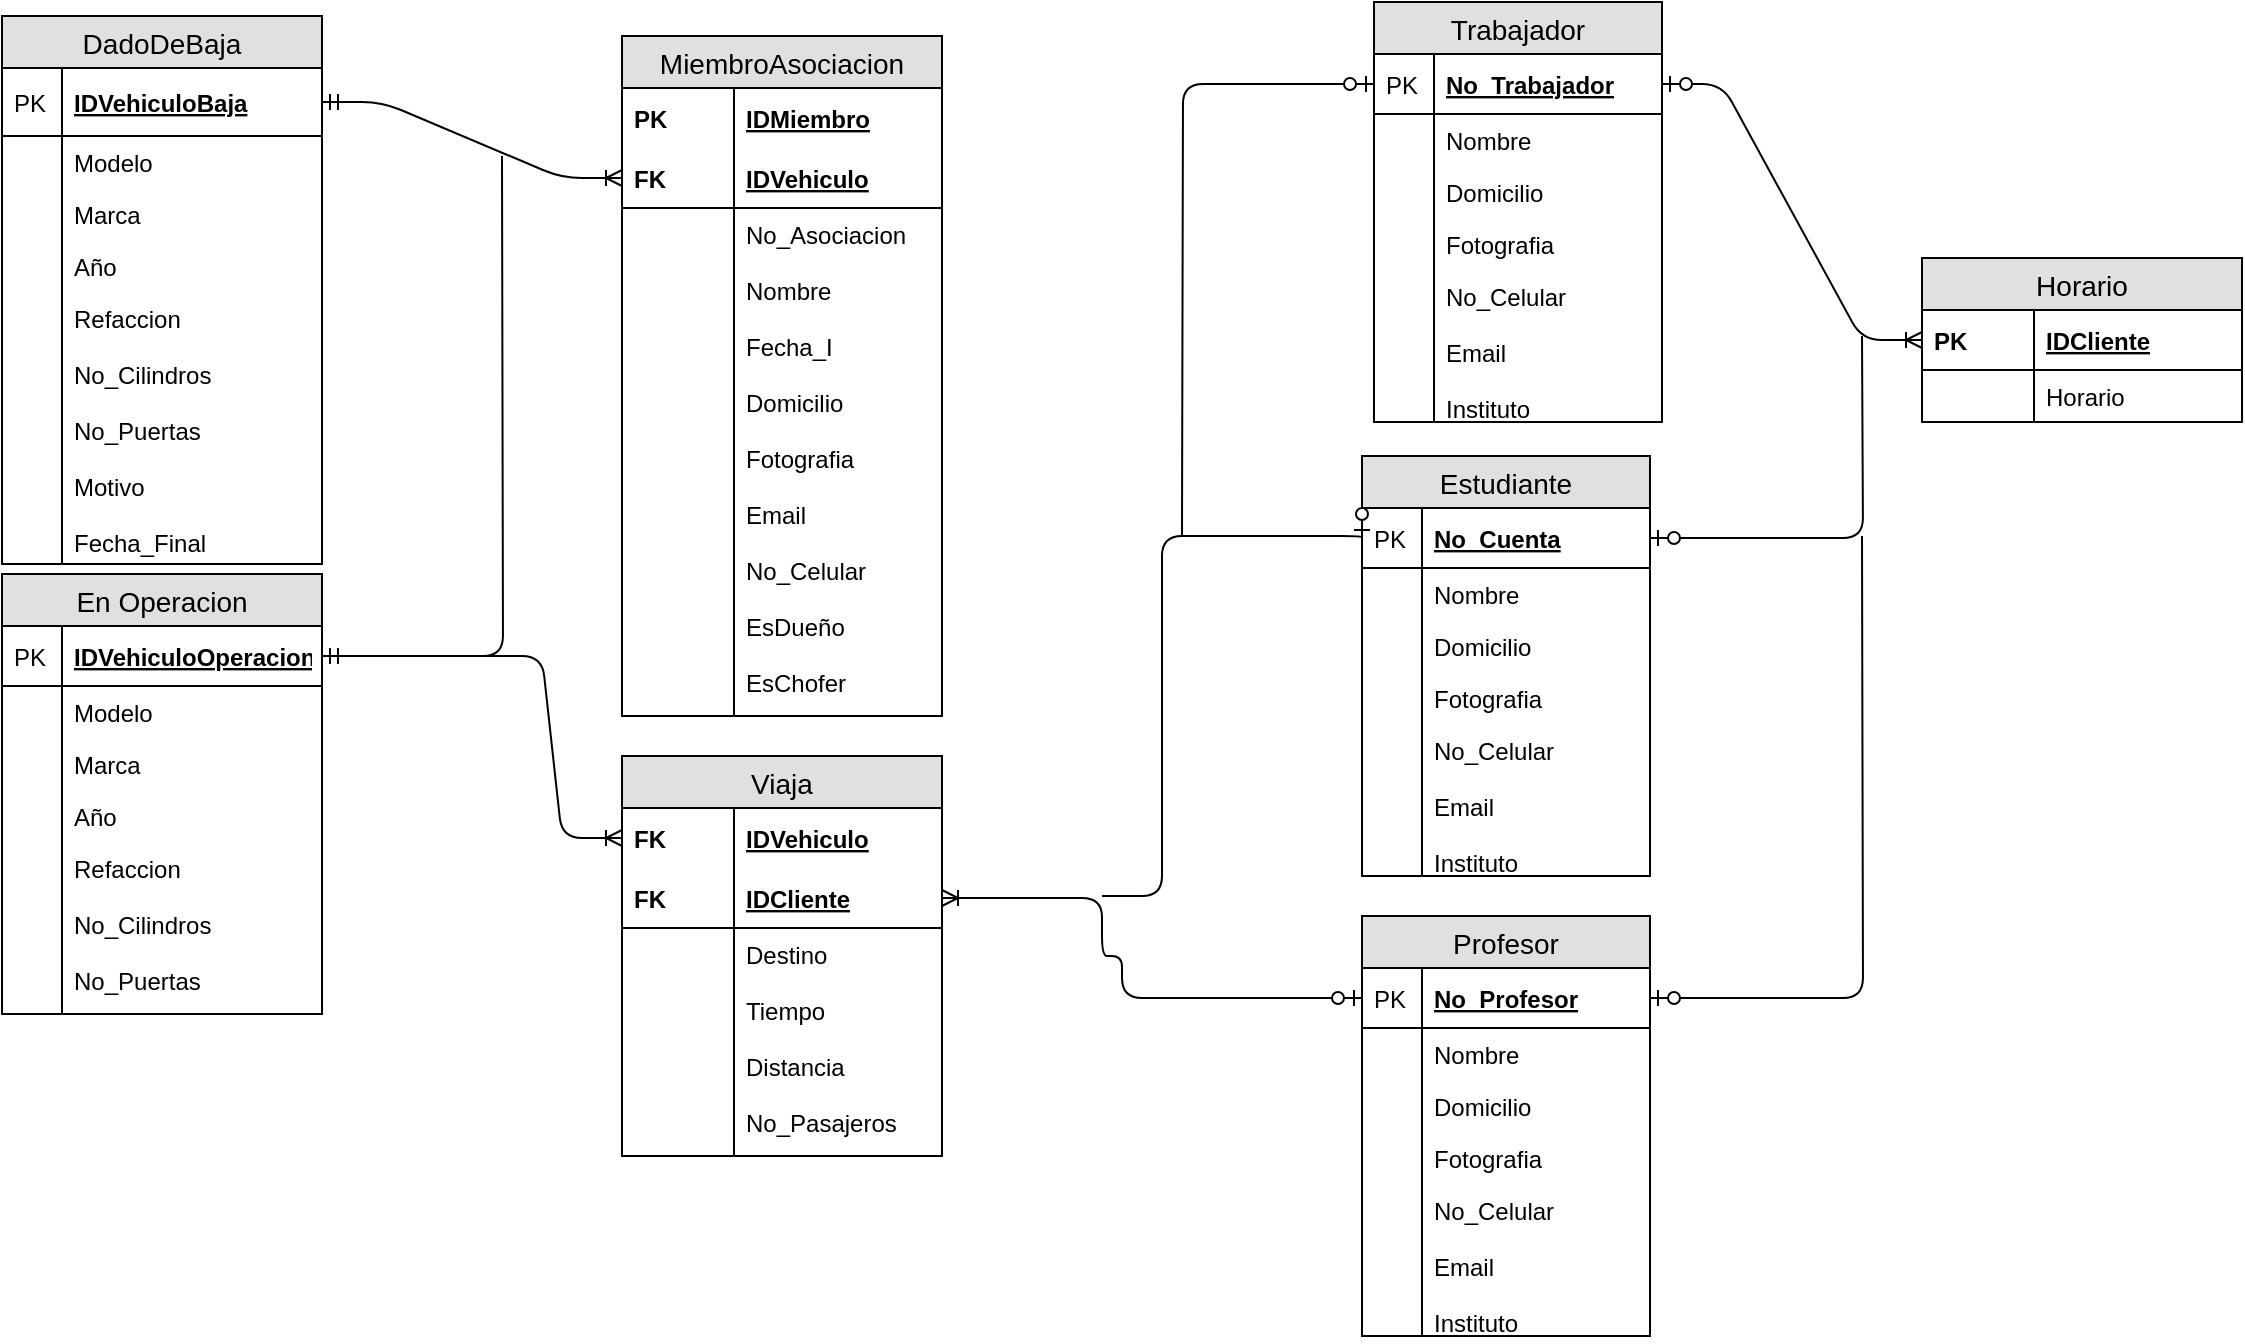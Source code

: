 <mxfile version="12.9.14" type="google" pages="2"><diagram id="01yqkPEHMHTbkYZz1Xol" name="Page-1"><mxGraphModel dx="1240" dy="107" grid="1" gridSize="10" guides="1" tooltips="1" connect="1" arrows="1" fold="1" page="1" pageScale="1" pageWidth="413" pageHeight="291" math="0" shadow="0"><root><mxCell id="0"/><mxCell id="1" parent="0"/><mxCell id="D4X62I0WUaYiRm7aG3vU-15" value="" style="edgeStyle=entityRelationEdgeStyle;fontSize=12;html=1;endArrow=ERoneToMany;startArrow=ERmandOne;exitX=1;exitY=0.5;exitDx=0;exitDy=0;entryX=0;entryY=0.5;entryDx=0;entryDy=0;" parent="1" source="T4nlBQDL6GrF7aYxQrPB-55" target="T4nlBQDL6GrF7aYxQrPB-79" edge="1"><mxGeometry width="100" height="100" relative="1" as="geometry"><mxPoint x="390" y="720" as="sourcePoint"/><mxPoint x="410" y="840" as="targetPoint"/></mxGeometry></mxCell><mxCell id="D4X62I0WUaYiRm7aG3vU-8" value="Horario" style="swimlane;fontStyle=0;childLayout=stackLayout;horizontal=1;startSize=26;horizontalStack=0;resizeParent=1;resizeParentMax=0;resizeLast=0;collapsible=1;marginBottom=0;align=center;fontSize=14;gradientColor=none;swimlaneFillColor=none;fillColor=#E0E0E0;" parent="1" vertex="1"><mxGeometry x="1030" y="751" width="160" height="82" as="geometry"/></mxCell><mxCell id="D4X62I0WUaYiRm7aG3vU-11" value="IDCliente" style="shape=partialRectangle;top=0;left=0;right=0;bottom=1;align=left;verticalAlign=middle;fillColor=none;spacingLeft=60;spacingRight=4;overflow=hidden;rotatable=0;points=[[0,0.5],[1,0.5]];portConstraint=eastwest;dropTarget=0;fontStyle=5;fontSize=12;" parent="D4X62I0WUaYiRm7aG3vU-8" vertex="1"><mxGeometry y="26" width="160" height="30" as="geometry"/></mxCell><mxCell id="D4X62I0WUaYiRm7aG3vU-12" value="PK" style="shape=partialRectangle;fontStyle=1;top=0;left=0;bottom=0;fillColor=none;align=left;verticalAlign=middle;spacingLeft=4;spacingRight=4;overflow=hidden;rotatable=0;points=[];portConstraint=eastwest;part=1;fontSize=12;" parent="D4X62I0WUaYiRm7aG3vU-11" vertex="1" connectable="0"><mxGeometry width="56" height="30" as="geometry"/></mxCell><mxCell id="D4X62I0WUaYiRm7aG3vU-13" value="Horario" style="shape=partialRectangle;top=0;left=0;right=0;bottom=0;align=left;verticalAlign=top;fillColor=none;spacingLeft=60;spacingRight=4;overflow=hidden;rotatable=0;points=[[0,0.5],[1,0.5]];portConstraint=eastwest;dropTarget=0;fontSize=12;" parent="D4X62I0WUaYiRm7aG3vU-8" vertex="1"><mxGeometry y="56" width="160" height="26" as="geometry"/></mxCell><mxCell id="D4X62I0WUaYiRm7aG3vU-14" value="" style="shape=partialRectangle;top=0;left=0;bottom=0;fillColor=none;align=left;verticalAlign=top;spacingLeft=4;spacingRight=4;overflow=hidden;rotatable=0;points=[];portConstraint=eastwest;part=1;fontSize=12;" parent="D4X62I0WUaYiRm7aG3vU-13" vertex="1" connectable="0"><mxGeometry width="56" height="26" as="geometry"/></mxCell><mxCell id="T4nlBQDL6GrF7aYxQrPB-54" value="DadoDeBaja" style="swimlane;fontStyle=0;childLayout=stackLayout;horizontal=1;startSize=26;fillColor=#e0e0e0;horizontalStack=0;resizeParent=1;resizeParentMax=0;resizeLast=0;collapsible=1;marginBottom=0;swimlaneFillColor=#ffffff;align=center;fontSize=14;" parent="1" vertex="1"><mxGeometry x="70" y="630" width="160" height="274" as="geometry"/></mxCell><mxCell id="T4nlBQDL6GrF7aYxQrPB-55" value="IDVehiculoBaja" style="shape=partialRectangle;top=0;left=0;right=0;bottom=1;align=left;verticalAlign=middle;fillColor=none;spacingLeft=34;spacingRight=4;overflow=hidden;rotatable=0;points=[[0,0.5],[1,0.5]];portConstraint=eastwest;dropTarget=0;fontStyle=5;fontSize=12;" parent="T4nlBQDL6GrF7aYxQrPB-54" vertex="1"><mxGeometry y="26" width="160" height="34" as="geometry"/></mxCell><mxCell id="T4nlBQDL6GrF7aYxQrPB-56" value="PK" style="shape=partialRectangle;top=0;left=0;bottom=0;fillColor=none;align=left;verticalAlign=middle;spacingLeft=4;spacingRight=4;overflow=hidden;rotatable=0;points=[];portConstraint=eastwest;part=1;fontSize=12;" parent="T4nlBQDL6GrF7aYxQrPB-55" vertex="1" connectable="0"><mxGeometry width="30" height="34" as="geometry"/></mxCell><mxCell id="T4nlBQDL6GrF7aYxQrPB-57" value="Modelo" style="shape=partialRectangle;top=0;left=0;right=0;bottom=0;align=left;verticalAlign=top;fillColor=none;spacingLeft=34;spacingRight=4;overflow=hidden;rotatable=0;points=[[0,0.5],[1,0.5]];portConstraint=eastwest;dropTarget=0;fontSize=12;" parent="T4nlBQDL6GrF7aYxQrPB-54" vertex="1"><mxGeometry y="60" width="160" height="26" as="geometry"/></mxCell><mxCell id="T4nlBQDL6GrF7aYxQrPB-58" value="" style="shape=partialRectangle;top=0;left=0;bottom=0;fillColor=none;align=left;verticalAlign=top;spacingLeft=4;spacingRight=4;overflow=hidden;rotatable=0;points=[];portConstraint=eastwest;part=1;fontSize=12;" parent="T4nlBQDL6GrF7aYxQrPB-57" vertex="1" connectable="0"><mxGeometry width="30" height="26" as="geometry"/></mxCell><mxCell id="T4nlBQDL6GrF7aYxQrPB-59" value="Marca" style="shape=partialRectangle;top=0;left=0;right=0;bottom=0;align=left;verticalAlign=top;fillColor=none;spacingLeft=34;spacingRight=4;overflow=hidden;rotatable=0;points=[[0,0.5],[1,0.5]];portConstraint=eastwest;dropTarget=0;fontSize=12;" parent="T4nlBQDL6GrF7aYxQrPB-54" vertex="1"><mxGeometry y="86" width="160" height="26" as="geometry"/></mxCell><mxCell id="T4nlBQDL6GrF7aYxQrPB-60" value="" style="shape=partialRectangle;top=0;left=0;bottom=0;fillColor=none;align=left;verticalAlign=top;spacingLeft=4;spacingRight=4;overflow=hidden;rotatable=0;points=[];portConstraint=eastwest;part=1;fontSize=12;" parent="T4nlBQDL6GrF7aYxQrPB-59" vertex="1" connectable="0"><mxGeometry width="30" height="26" as="geometry"/></mxCell><mxCell id="T4nlBQDL6GrF7aYxQrPB-61" value="Año" style="shape=partialRectangle;top=0;left=0;right=0;bottom=0;align=left;verticalAlign=top;fillColor=none;spacingLeft=34;spacingRight=4;overflow=hidden;rotatable=0;points=[[0,0.5],[1,0.5]];portConstraint=eastwest;dropTarget=0;fontSize=12;" parent="T4nlBQDL6GrF7aYxQrPB-54" vertex="1"><mxGeometry y="112" width="160" height="26" as="geometry"/></mxCell><mxCell id="T4nlBQDL6GrF7aYxQrPB-62" value="" style="shape=partialRectangle;top=0;left=0;bottom=0;fillColor=none;align=left;verticalAlign=top;spacingLeft=4;spacingRight=4;overflow=hidden;rotatable=0;points=[];portConstraint=eastwest;part=1;fontSize=12;" parent="T4nlBQDL6GrF7aYxQrPB-61" vertex="1" connectable="0"><mxGeometry width="30" height="26" as="geometry"/></mxCell><mxCell id="T4nlBQDL6GrF7aYxQrPB-63" value="Refaccion&#10;&#10;No_Cilindros&#10;&#10;No_Puertas&#10;&#10;Motivo&#10;&#10;Fecha_Final" style="shape=partialRectangle;top=0;left=0;right=0;bottom=0;align=left;verticalAlign=top;fillColor=none;spacingLeft=34;spacingRight=4;overflow=hidden;rotatable=0;points=[[0,0.5],[1,0.5]];portConstraint=eastwest;dropTarget=0;fontSize=12;" parent="T4nlBQDL6GrF7aYxQrPB-54" vertex="1"><mxGeometry y="138" width="160" height="136" as="geometry"/></mxCell><mxCell id="T4nlBQDL6GrF7aYxQrPB-64" value="" style="shape=partialRectangle;top=0;left=0;bottom=0;fillColor=none;align=left;verticalAlign=top;spacingLeft=4;spacingRight=4;overflow=hidden;rotatable=0;points=[];portConstraint=eastwest;part=1;fontSize=12;" parent="T4nlBQDL6GrF7aYxQrPB-63" vertex="1" connectable="0"><mxGeometry width="30" height="136" as="geometry"/></mxCell><mxCell id="T4nlBQDL6GrF7aYxQrPB-43" value="En Operacion" style="swimlane;fontStyle=0;childLayout=stackLayout;horizontal=1;startSize=26;fillColor=#e0e0e0;horizontalStack=0;resizeParent=1;resizeParentMax=0;resizeLast=0;collapsible=1;marginBottom=0;swimlaneFillColor=#ffffff;align=center;fontSize=14;" parent="1" vertex="1"><mxGeometry x="70" y="909" width="160" height="220" as="geometry"/></mxCell><mxCell id="T4nlBQDL6GrF7aYxQrPB-44" value="IDVehiculoOperacion" style="shape=partialRectangle;top=0;left=0;right=0;bottom=1;align=left;verticalAlign=middle;fillColor=none;spacingLeft=34;spacingRight=4;overflow=hidden;rotatable=0;points=[[0,0.5],[1,0.5]];portConstraint=eastwest;dropTarget=0;fontStyle=5;fontSize=12;" parent="T4nlBQDL6GrF7aYxQrPB-43" vertex="1"><mxGeometry y="26" width="160" height="30" as="geometry"/></mxCell><mxCell id="T4nlBQDL6GrF7aYxQrPB-45" value="PK" style="shape=partialRectangle;top=0;left=0;bottom=0;fillColor=none;align=left;verticalAlign=middle;spacingLeft=4;spacingRight=4;overflow=hidden;rotatable=0;points=[];portConstraint=eastwest;part=1;fontSize=12;" parent="T4nlBQDL6GrF7aYxQrPB-44" vertex="1" connectable="0"><mxGeometry width="30" height="30" as="geometry"/></mxCell><mxCell id="T4nlBQDL6GrF7aYxQrPB-46" value="Modelo" style="shape=partialRectangle;top=0;left=0;right=0;bottom=0;align=left;verticalAlign=top;fillColor=none;spacingLeft=34;spacingRight=4;overflow=hidden;rotatable=0;points=[[0,0.5],[1,0.5]];portConstraint=eastwest;dropTarget=0;fontSize=12;" parent="T4nlBQDL6GrF7aYxQrPB-43" vertex="1"><mxGeometry y="56" width="160" height="26" as="geometry"/></mxCell><mxCell id="T4nlBQDL6GrF7aYxQrPB-47" value="" style="shape=partialRectangle;top=0;left=0;bottom=0;fillColor=none;align=left;verticalAlign=top;spacingLeft=4;spacingRight=4;overflow=hidden;rotatable=0;points=[];portConstraint=eastwest;part=1;fontSize=12;" parent="T4nlBQDL6GrF7aYxQrPB-46" vertex="1" connectable="0"><mxGeometry width="30" height="26" as="geometry"/></mxCell><mxCell id="T4nlBQDL6GrF7aYxQrPB-48" value="Marca" style="shape=partialRectangle;top=0;left=0;right=0;bottom=0;align=left;verticalAlign=top;fillColor=none;spacingLeft=34;spacingRight=4;overflow=hidden;rotatable=0;points=[[0,0.5],[1,0.5]];portConstraint=eastwest;dropTarget=0;fontSize=12;" parent="T4nlBQDL6GrF7aYxQrPB-43" vertex="1"><mxGeometry y="82" width="160" height="26" as="geometry"/></mxCell><mxCell id="T4nlBQDL6GrF7aYxQrPB-49" value="" style="shape=partialRectangle;top=0;left=0;bottom=0;fillColor=none;align=left;verticalAlign=top;spacingLeft=4;spacingRight=4;overflow=hidden;rotatable=0;points=[];portConstraint=eastwest;part=1;fontSize=12;" parent="T4nlBQDL6GrF7aYxQrPB-48" vertex="1" connectable="0"><mxGeometry width="30" height="26" as="geometry"/></mxCell><mxCell id="T4nlBQDL6GrF7aYxQrPB-50" value="Año" style="shape=partialRectangle;top=0;left=0;right=0;bottom=0;align=left;verticalAlign=top;fillColor=none;spacingLeft=34;spacingRight=4;overflow=hidden;rotatable=0;points=[[0,0.5],[1,0.5]];portConstraint=eastwest;dropTarget=0;fontSize=12;" parent="T4nlBQDL6GrF7aYxQrPB-43" vertex="1"><mxGeometry y="108" width="160" height="26" as="geometry"/></mxCell><mxCell id="T4nlBQDL6GrF7aYxQrPB-51" value="" style="shape=partialRectangle;top=0;left=0;bottom=0;fillColor=none;align=left;verticalAlign=top;spacingLeft=4;spacingRight=4;overflow=hidden;rotatable=0;points=[];portConstraint=eastwest;part=1;fontSize=12;" parent="T4nlBQDL6GrF7aYxQrPB-50" vertex="1" connectable="0"><mxGeometry width="30" height="26" as="geometry"/></mxCell><mxCell id="T4nlBQDL6GrF7aYxQrPB-52" value="Refaccion&#10;&#10;No_Cilindros&#10;&#10;No_Puertas" style="shape=partialRectangle;top=0;left=0;right=0;bottom=0;align=left;verticalAlign=top;fillColor=none;spacingLeft=34;spacingRight=4;overflow=hidden;rotatable=0;points=[[0,0.5],[1,0.5]];portConstraint=eastwest;dropTarget=0;fontSize=12;" parent="T4nlBQDL6GrF7aYxQrPB-43" vertex="1"><mxGeometry y="134" width="160" height="86" as="geometry"/></mxCell><mxCell id="T4nlBQDL6GrF7aYxQrPB-53" value="" style="shape=partialRectangle;top=0;left=0;bottom=0;fillColor=none;align=left;verticalAlign=top;spacingLeft=4;spacingRight=4;overflow=hidden;rotatable=0;points=[];portConstraint=eastwest;part=1;fontSize=12;" parent="T4nlBQDL6GrF7aYxQrPB-52" vertex="1" connectable="0"><mxGeometry width="30" height="86" as="geometry"/></mxCell><mxCell id="D4X62I0WUaYiRm7aG3vU-18" value="" style="fontSize=12;html=1;endArrow=ERmandOne;entryX=1;entryY=0.5;entryDx=0;entryDy=0;edgeStyle=orthogonalEdgeStyle;" parent="1" target="T4nlBQDL6GrF7aYxQrPB-44" edge="1"><mxGeometry width="100" height="100" relative="1" as="geometry"><mxPoint x="320" y="700" as="sourcePoint"/><mxPoint x="350" y="1000" as="targetPoint"/></mxGeometry></mxCell><mxCell id="T4nlBQDL6GrF7aYxQrPB-76" value="MiembroAsociacion" style="swimlane;fontStyle=0;childLayout=stackLayout;horizontal=1;startSize=26;fillColor=#e0e0e0;horizontalStack=0;resizeParent=1;resizeParentMax=0;resizeLast=0;collapsible=1;marginBottom=0;swimlaneFillColor=#ffffff;align=center;fontSize=14;" parent="1" vertex="1"><mxGeometry x="380" y="640" width="160" height="340" as="geometry"/></mxCell><mxCell id="T4nlBQDL6GrF7aYxQrPB-77" value="IDMiembro" style="shape=partialRectangle;top=0;left=0;right=0;bottom=0;align=left;verticalAlign=middle;fillColor=none;spacingLeft=60;spacingRight=4;overflow=hidden;rotatable=0;points=[[0,0.5],[1,0.5]];portConstraint=eastwest;dropTarget=0;fontStyle=5;fontSize=12;" parent="T4nlBQDL6GrF7aYxQrPB-76" vertex="1"><mxGeometry y="26" width="160" height="30" as="geometry"/></mxCell><mxCell id="T4nlBQDL6GrF7aYxQrPB-78" value="PK" style="shape=partialRectangle;fontStyle=1;top=0;left=0;bottom=0;fillColor=none;align=left;verticalAlign=middle;spacingLeft=4;spacingRight=4;overflow=hidden;rotatable=0;points=[];portConstraint=eastwest;part=1;fontSize=12;" parent="T4nlBQDL6GrF7aYxQrPB-77" vertex="1" connectable="0"><mxGeometry width="56" height="30" as="geometry"/></mxCell><mxCell id="T4nlBQDL6GrF7aYxQrPB-79" value="IDVehiculo" style="shape=partialRectangle;top=0;left=0;right=0;bottom=1;align=left;verticalAlign=middle;fillColor=none;spacingLeft=60;spacingRight=4;overflow=hidden;rotatable=0;points=[[0,0.5],[1,0.5]];portConstraint=eastwest;dropTarget=0;fontStyle=5;fontSize=12;" parent="T4nlBQDL6GrF7aYxQrPB-76" vertex="1"><mxGeometry y="56" width="160" height="30" as="geometry"/></mxCell><mxCell id="T4nlBQDL6GrF7aYxQrPB-80" value="FK" style="shape=partialRectangle;fontStyle=1;top=0;left=0;bottom=0;fillColor=none;align=left;verticalAlign=middle;spacingLeft=4;spacingRight=4;overflow=hidden;rotatable=0;points=[];portConstraint=eastwest;part=1;fontSize=12;" parent="T4nlBQDL6GrF7aYxQrPB-79" vertex="1" connectable="0"><mxGeometry width="56" height="30" as="geometry"/></mxCell><mxCell id="T4nlBQDL6GrF7aYxQrPB-81" value="No_Asociacion&#10;&#10;Nombre&#10;&#10;Fecha_I&#10;&#10;Domicilio&#10;&#10;Fotografia&#10;&#10;Email&#10;&#10;No_Celular&#10;&#10;EsDueño&#10;&#10;EsChofer" style="shape=partialRectangle;top=0;left=0;right=0;bottom=0;align=left;verticalAlign=top;fillColor=none;spacingLeft=60;spacingRight=4;overflow=hidden;rotatable=0;points=[[0,0.5],[1,0.5]];portConstraint=eastwest;dropTarget=0;fontSize=12;" parent="T4nlBQDL6GrF7aYxQrPB-76" vertex="1"><mxGeometry y="86" width="160" height="254" as="geometry"/></mxCell><mxCell id="T4nlBQDL6GrF7aYxQrPB-82" value="" style="shape=partialRectangle;top=0;left=0;bottom=0;fillColor=none;align=left;verticalAlign=top;spacingLeft=4;spacingRight=4;overflow=hidden;rotatable=0;points=[];portConstraint=eastwest;part=1;fontSize=12;" parent="T4nlBQDL6GrF7aYxQrPB-81" vertex="1" connectable="0"><mxGeometry width="56" height="254.0" as="geometry"/></mxCell><mxCell id="T4nlBQDL6GrF7aYxQrPB-15" value="Trabajador" style="swimlane;fontStyle=0;childLayout=stackLayout;horizontal=1;startSize=26;fillColor=#e0e0e0;horizontalStack=0;resizeParent=1;resizeParentMax=0;resizeLast=0;collapsible=1;marginBottom=0;swimlaneFillColor=#ffffff;align=center;fontSize=14;direction=east;" parent="1" vertex="1"><mxGeometry x="756" y="623" width="144" height="210" as="geometry"/></mxCell><mxCell id="T4nlBQDL6GrF7aYxQrPB-16" value="No_Trabajador" style="shape=partialRectangle;top=0;left=0;right=0;bottom=1;align=left;verticalAlign=middle;fillColor=none;spacingLeft=34;spacingRight=4;overflow=hidden;rotatable=0;points=[[0,0.5],[1,0.5]];portConstraint=eastwest;dropTarget=0;fontStyle=5;fontSize=12;" parent="T4nlBQDL6GrF7aYxQrPB-15" vertex="1"><mxGeometry y="26" width="144" height="30" as="geometry"/></mxCell><mxCell id="T4nlBQDL6GrF7aYxQrPB-17" value="PK" style="shape=partialRectangle;top=0;left=0;bottom=0;fillColor=none;align=left;verticalAlign=middle;spacingLeft=4;spacingRight=4;overflow=hidden;rotatable=0;points=[];portConstraint=eastwest;part=1;fontSize=12;" parent="T4nlBQDL6GrF7aYxQrPB-16" vertex="1" connectable="0"><mxGeometry width="30" height="30" as="geometry"/></mxCell><mxCell id="T4nlBQDL6GrF7aYxQrPB-18" value="Nombre" style="shape=partialRectangle;top=0;left=0;right=0;bottom=0;align=left;verticalAlign=top;fillColor=none;spacingLeft=34;spacingRight=4;overflow=hidden;rotatable=0;points=[[0,0.5],[1,0.5]];portConstraint=eastwest;dropTarget=0;fontSize=12;" parent="T4nlBQDL6GrF7aYxQrPB-15" vertex="1"><mxGeometry y="56" width="144" height="26" as="geometry"/></mxCell><mxCell id="T4nlBQDL6GrF7aYxQrPB-19" value="" style="shape=partialRectangle;top=0;left=0;bottom=0;fillColor=none;align=left;verticalAlign=top;spacingLeft=4;spacingRight=4;overflow=hidden;rotatable=0;points=[];portConstraint=eastwest;part=1;fontSize=12;" parent="T4nlBQDL6GrF7aYxQrPB-18" vertex="1" connectable="0"><mxGeometry width="30" height="26" as="geometry"/></mxCell><mxCell id="T4nlBQDL6GrF7aYxQrPB-20" value="Domicilio" style="shape=partialRectangle;top=0;left=0;right=0;bottom=0;align=left;verticalAlign=top;fillColor=none;spacingLeft=34;spacingRight=4;overflow=hidden;rotatable=0;points=[[0,0.5],[1,0.5]];portConstraint=eastwest;dropTarget=0;fontSize=12;" parent="T4nlBQDL6GrF7aYxQrPB-15" vertex="1"><mxGeometry y="82" width="144" height="26" as="geometry"/></mxCell><mxCell id="T4nlBQDL6GrF7aYxQrPB-21" value="" style="shape=partialRectangle;top=0;left=0;bottom=0;fillColor=none;align=left;verticalAlign=top;spacingLeft=4;spacingRight=4;overflow=hidden;rotatable=0;points=[];portConstraint=eastwest;part=1;fontSize=12;" parent="T4nlBQDL6GrF7aYxQrPB-20" vertex="1" connectable="0"><mxGeometry width="30" height="26" as="geometry"/></mxCell><mxCell id="T4nlBQDL6GrF7aYxQrPB-22" value="Fotografia" style="shape=partialRectangle;top=0;left=0;right=0;bottom=0;align=left;verticalAlign=top;fillColor=none;spacingLeft=34;spacingRight=4;overflow=hidden;rotatable=0;points=[[0,0.5],[1,0.5]];portConstraint=eastwest;dropTarget=0;fontSize=12;" parent="T4nlBQDL6GrF7aYxQrPB-15" vertex="1"><mxGeometry y="108" width="144" height="26" as="geometry"/></mxCell><mxCell id="T4nlBQDL6GrF7aYxQrPB-23" value="" style="shape=partialRectangle;top=0;left=0;bottom=0;fillColor=none;align=left;verticalAlign=top;spacingLeft=4;spacingRight=4;overflow=hidden;rotatable=0;points=[];portConstraint=eastwest;part=1;fontSize=12;" parent="T4nlBQDL6GrF7aYxQrPB-22" vertex="1" connectable="0"><mxGeometry width="30" height="26" as="geometry"/></mxCell><mxCell id="T4nlBQDL6GrF7aYxQrPB-24" value="No_Celular&#10;&#10;Email&#10;&#10;Instituto" style="shape=partialRectangle;top=0;left=0;right=0;bottom=0;align=left;verticalAlign=top;fillColor=none;spacingLeft=34;spacingRight=4;overflow=hidden;rotatable=0;points=[[0,0.5],[1,0.5]];portConstraint=eastwest;dropTarget=0;fontSize=12;" parent="T4nlBQDL6GrF7aYxQrPB-15" vertex="1"><mxGeometry y="134" width="144" height="76" as="geometry"/></mxCell><mxCell id="T4nlBQDL6GrF7aYxQrPB-25" value="" style="shape=partialRectangle;top=0;left=0;bottom=0;fillColor=none;align=left;verticalAlign=top;spacingLeft=4;spacingRight=4;overflow=hidden;rotatable=0;points=[];portConstraint=eastwest;part=1;fontSize=12;" parent="T4nlBQDL6GrF7aYxQrPB-24" vertex="1" connectable="0"><mxGeometry width="30" height="76" as="geometry"/></mxCell><mxCell id="T4nlBQDL6GrF7aYxQrPB-85" value="Viaja" style="swimlane;fontStyle=0;childLayout=stackLayout;horizontal=1;startSize=26;fillColor=#e0e0e0;horizontalStack=0;resizeParent=1;resizeParentMax=0;resizeLast=0;collapsible=1;marginBottom=0;swimlaneFillColor=#ffffff;align=center;fontSize=14;" parent="1" vertex="1"><mxGeometry x="380" y="1000" width="160" height="200" as="geometry"/></mxCell><mxCell id="T4nlBQDL6GrF7aYxQrPB-86" value="IDVehiculo" style="shape=partialRectangle;top=0;left=0;right=0;bottom=0;align=left;verticalAlign=middle;fillColor=none;spacingLeft=60;spacingRight=4;overflow=hidden;rotatable=0;points=[[0,0.5],[1,0.5]];portConstraint=eastwest;dropTarget=0;fontStyle=5;fontSize=12;" parent="T4nlBQDL6GrF7aYxQrPB-85" vertex="1"><mxGeometry y="26" width="160" height="30" as="geometry"/></mxCell><mxCell id="T4nlBQDL6GrF7aYxQrPB-87" value="FK" style="shape=partialRectangle;fontStyle=1;top=0;left=0;bottom=0;fillColor=none;align=left;verticalAlign=middle;spacingLeft=4;spacingRight=4;overflow=hidden;rotatable=0;points=[];portConstraint=eastwest;part=1;fontSize=12;" parent="T4nlBQDL6GrF7aYxQrPB-86" vertex="1" connectable="0"><mxGeometry width="56" height="30" as="geometry"/></mxCell><mxCell id="T4nlBQDL6GrF7aYxQrPB-88" value="IDCliente" style="shape=partialRectangle;top=0;left=0;right=0;bottom=1;align=left;verticalAlign=middle;fillColor=none;spacingLeft=60;spacingRight=4;overflow=hidden;rotatable=0;points=[[0,0.5],[1,0.5]];portConstraint=eastwest;dropTarget=0;fontStyle=5;fontSize=12;" parent="T4nlBQDL6GrF7aYxQrPB-85" vertex="1"><mxGeometry y="56" width="160" height="30" as="geometry"/></mxCell><mxCell id="T4nlBQDL6GrF7aYxQrPB-89" value="FK" style="shape=partialRectangle;fontStyle=1;top=0;left=0;bottom=0;fillColor=none;align=left;verticalAlign=middle;spacingLeft=4;spacingRight=4;overflow=hidden;rotatable=0;points=[];portConstraint=eastwest;part=1;fontSize=12;" parent="T4nlBQDL6GrF7aYxQrPB-88" vertex="1" connectable="0"><mxGeometry width="56" height="30" as="geometry"/></mxCell><mxCell id="T4nlBQDL6GrF7aYxQrPB-90" value="Destino&#10;&#10;Tiempo&#10;&#10;Distancia&#10;&#10;No_Pasajeros" style="shape=partialRectangle;top=0;left=0;right=0;bottom=0;align=left;verticalAlign=top;fillColor=none;spacingLeft=60;spacingRight=4;overflow=hidden;rotatable=0;points=[[0,0.5],[1,0.5]];portConstraint=eastwest;dropTarget=0;fontSize=12;" parent="T4nlBQDL6GrF7aYxQrPB-85" vertex="1"><mxGeometry y="86" width="160" height="114" as="geometry"/></mxCell><mxCell id="T4nlBQDL6GrF7aYxQrPB-91" value="" style="shape=partialRectangle;top=0;left=0;bottom=0;fillColor=none;align=left;verticalAlign=top;spacingLeft=4;spacingRight=4;overflow=hidden;rotatable=0;points=[];portConstraint=eastwest;part=1;fontSize=12;" parent="T4nlBQDL6GrF7aYxQrPB-90" vertex="1" connectable="0"><mxGeometry width="56" height="114" as="geometry"/></mxCell><mxCell id="T4nlBQDL6GrF7aYxQrPB-29" value="Profesor" style="swimlane;fontStyle=0;childLayout=stackLayout;horizontal=1;startSize=26;fillColor=#e0e0e0;horizontalStack=0;resizeParent=1;resizeParentMax=0;resizeLast=0;collapsible=1;marginBottom=0;swimlaneFillColor=#ffffff;align=center;fontSize=14;direction=east;" parent="1" vertex="1"><mxGeometry x="750" y="1080" width="144" height="210" as="geometry"/></mxCell><mxCell id="T4nlBQDL6GrF7aYxQrPB-30" value="No_Profesor" style="shape=partialRectangle;top=0;left=0;right=0;bottom=1;align=left;verticalAlign=middle;fillColor=none;spacingLeft=34;spacingRight=4;overflow=hidden;rotatable=0;points=[[0,0.5],[1,0.5]];portConstraint=eastwest;dropTarget=0;fontStyle=5;fontSize=12;" parent="T4nlBQDL6GrF7aYxQrPB-29" vertex="1"><mxGeometry y="26" width="144" height="30" as="geometry"/></mxCell><mxCell id="T4nlBQDL6GrF7aYxQrPB-31" value="PK" style="shape=partialRectangle;top=0;left=0;bottom=0;fillColor=none;align=left;verticalAlign=middle;spacingLeft=4;spacingRight=4;overflow=hidden;rotatable=0;points=[];portConstraint=eastwest;part=1;fontSize=12;" parent="T4nlBQDL6GrF7aYxQrPB-30" vertex="1" connectable="0"><mxGeometry width="30" height="30" as="geometry"/></mxCell><mxCell id="T4nlBQDL6GrF7aYxQrPB-32" value="Nombre" style="shape=partialRectangle;top=0;left=0;right=0;bottom=0;align=left;verticalAlign=top;fillColor=none;spacingLeft=34;spacingRight=4;overflow=hidden;rotatable=0;points=[[0,0.5],[1,0.5]];portConstraint=eastwest;dropTarget=0;fontSize=12;" parent="T4nlBQDL6GrF7aYxQrPB-29" vertex="1"><mxGeometry y="56" width="144" height="26" as="geometry"/></mxCell><mxCell id="T4nlBQDL6GrF7aYxQrPB-33" value="" style="shape=partialRectangle;top=0;left=0;bottom=0;fillColor=none;align=left;verticalAlign=top;spacingLeft=4;spacingRight=4;overflow=hidden;rotatable=0;points=[];portConstraint=eastwest;part=1;fontSize=12;" parent="T4nlBQDL6GrF7aYxQrPB-32" vertex="1" connectable="0"><mxGeometry width="30" height="26" as="geometry"/></mxCell><mxCell id="T4nlBQDL6GrF7aYxQrPB-34" value="Domicilio" style="shape=partialRectangle;top=0;left=0;right=0;bottom=0;align=left;verticalAlign=top;fillColor=none;spacingLeft=34;spacingRight=4;overflow=hidden;rotatable=0;points=[[0,0.5],[1,0.5]];portConstraint=eastwest;dropTarget=0;fontSize=12;" parent="T4nlBQDL6GrF7aYxQrPB-29" vertex="1"><mxGeometry y="82" width="144" height="26" as="geometry"/></mxCell><mxCell id="T4nlBQDL6GrF7aYxQrPB-35" value="" style="shape=partialRectangle;top=0;left=0;bottom=0;fillColor=none;align=left;verticalAlign=top;spacingLeft=4;spacingRight=4;overflow=hidden;rotatable=0;points=[];portConstraint=eastwest;part=1;fontSize=12;" parent="T4nlBQDL6GrF7aYxQrPB-34" vertex="1" connectable="0"><mxGeometry width="30" height="26" as="geometry"/></mxCell><mxCell id="T4nlBQDL6GrF7aYxQrPB-36" value="Fotografia" style="shape=partialRectangle;top=0;left=0;right=0;bottom=0;align=left;verticalAlign=top;fillColor=none;spacingLeft=34;spacingRight=4;overflow=hidden;rotatable=0;points=[[0,0.5],[1,0.5]];portConstraint=eastwest;dropTarget=0;fontSize=12;" parent="T4nlBQDL6GrF7aYxQrPB-29" vertex="1"><mxGeometry y="108" width="144" height="26" as="geometry"/></mxCell><mxCell id="T4nlBQDL6GrF7aYxQrPB-37" value="" style="shape=partialRectangle;top=0;left=0;bottom=0;fillColor=none;align=left;verticalAlign=top;spacingLeft=4;spacingRight=4;overflow=hidden;rotatable=0;points=[];portConstraint=eastwest;part=1;fontSize=12;" parent="T4nlBQDL6GrF7aYxQrPB-36" vertex="1" connectable="0"><mxGeometry width="30" height="26" as="geometry"/></mxCell><mxCell id="T4nlBQDL6GrF7aYxQrPB-38" value="No_Celular&#10;&#10;Email&#10;&#10;Instituto" style="shape=partialRectangle;top=0;left=0;right=0;bottom=0;align=left;verticalAlign=top;fillColor=none;spacingLeft=34;spacingRight=4;overflow=hidden;rotatable=0;points=[[0,0.5],[1,0.5]];portConstraint=eastwest;dropTarget=0;fontSize=12;" parent="T4nlBQDL6GrF7aYxQrPB-29" vertex="1"><mxGeometry y="134" width="144" height="76" as="geometry"/></mxCell><mxCell id="T4nlBQDL6GrF7aYxQrPB-39" value="" style="shape=partialRectangle;top=0;left=0;bottom=0;fillColor=none;align=left;verticalAlign=top;spacingLeft=4;spacingRight=4;overflow=hidden;rotatable=0;points=[];portConstraint=eastwest;part=1;fontSize=12;" parent="T4nlBQDL6GrF7aYxQrPB-38" vertex="1" connectable="0"><mxGeometry width="30" height="76" as="geometry"/></mxCell><mxCell id="T4nlBQDL6GrF7aYxQrPB-1" value="Estudiante" style="swimlane;fontStyle=0;childLayout=stackLayout;horizontal=1;startSize=26;fillColor=#e0e0e0;horizontalStack=0;resizeParent=1;resizeParentMax=0;resizeLast=0;collapsible=1;marginBottom=0;swimlaneFillColor=#ffffff;align=center;fontSize=14;direction=east;" parent="1" vertex="1"><mxGeometry x="750" y="850" width="144" height="210" as="geometry"/></mxCell><mxCell id="T4nlBQDL6GrF7aYxQrPB-2" value="No_Cuenta" style="shape=partialRectangle;top=0;left=0;right=0;bottom=1;align=left;verticalAlign=middle;fillColor=none;spacingLeft=34;spacingRight=4;overflow=hidden;rotatable=0;points=[[0,0.5],[1,0.5]];portConstraint=eastwest;dropTarget=0;fontStyle=5;fontSize=12;" parent="T4nlBQDL6GrF7aYxQrPB-1" vertex="1"><mxGeometry y="26" width="144" height="30" as="geometry"/></mxCell><mxCell id="T4nlBQDL6GrF7aYxQrPB-3" value="PK" style="shape=partialRectangle;top=0;left=0;bottom=0;fillColor=none;align=left;verticalAlign=middle;spacingLeft=4;spacingRight=4;overflow=hidden;rotatable=0;points=[];portConstraint=eastwest;part=1;fontSize=12;" parent="T4nlBQDL6GrF7aYxQrPB-2" vertex="1" connectable="0"><mxGeometry width="30" height="30" as="geometry"/></mxCell><mxCell id="T4nlBQDL6GrF7aYxQrPB-4" value="Nombre" style="shape=partialRectangle;top=0;left=0;right=0;bottom=0;align=left;verticalAlign=top;fillColor=none;spacingLeft=34;spacingRight=4;overflow=hidden;rotatable=0;points=[[0,0.5],[1,0.5]];portConstraint=eastwest;dropTarget=0;fontSize=12;" parent="T4nlBQDL6GrF7aYxQrPB-1" vertex="1"><mxGeometry y="56" width="144" height="26" as="geometry"/></mxCell><mxCell id="T4nlBQDL6GrF7aYxQrPB-5" value="" style="shape=partialRectangle;top=0;left=0;bottom=0;fillColor=none;align=left;verticalAlign=top;spacingLeft=4;spacingRight=4;overflow=hidden;rotatable=0;points=[];portConstraint=eastwest;part=1;fontSize=12;" parent="T4nlBQDL6GrF7aYxQrPB-4" vertex="1" connectable="0"><mxGeometry width="30" height="26" as="geometry"/></mxCell><mxCell id="T4nlBQDL6GrF7aYxQrPB-6" value="Domicilio" style="shape=partialRectangle;top=0;left=0;right=0;bottom=0;align=left;verticalAlign=top;fillColor=none;spacingLeft=34;spacingRight=4;overflow=hidden;rotatable=0;points=[[0,0.5],[1,0.5]];portConstraint=eastwest;dropTarget=0;fontSize=12;" parent="T4nlBQDL6GrF7aYxQrPB-1" vertex="1"><mxGeometry y="82" width="144" height="26" as="geometry"/></mxCell><mxCell id="T4nlBQDL6GrF7aYxQrPB-7" value="" style="shape=partialRectangle;top=0;left=0;bottom=0;fillColor=none;align=left;verticalAlign=top;spacingLeft=4;spacingRight=4;overflow=hidden;rotatable=0;points=[];portConstraint=eastwest;part=1;fontSize=12;" parent="T4nlBQDL6GrF7aYxQrPB-6" vertex="1" connectable="0"><mxGeometry width="30" height="26" as="geometry"/></mxCell><mxCell id="T4nlBQDL6GrF7aYxQrPB-8" value="Fotografia" style="shape=partialRectangle;top=0;left=0;right=0;bottom=0;align=left;verticalAlign=top;fillColor=none;spacingLeft=34;spacingRight=4;overflow=hidden;rotatable=0;points=[[0,0.5],[1,0.5]];portConstraint=eastwest;dropTarget=0;fontSize=12;" parent="T4nlBQDL6GrF7aYxQrPB-1" vertex="1"><mxGeometry y="108" width="144" height="26" as="geometry"/></mxCell><mxCell id="T4nlBQDL6GrF7aYxQrPB-9" value="" style="shape=partialRectangle;top=0;left=0;bottom=0;fillColor=none;align=left;verticalAlign=top;spacingLeft=4;spacingRight=4;overflow=hidden;rotatable=0;points=[];portConstraint=eastwest;part=1;fontSize=12;" parent="T4nlBQDL6GrF7aYxQrPB-8" vertex="1" connectable="0"><mxGeometry width="30" height="26" as="geometry"/></mxCell><mxCell id="T4nlBQDL6GrF7aYxQrPB-10" value="No_Celular&#10;&#10;Email&#10;&#10;Instituto" style="shape=partialRectangle;top=0;left=0;right=0;bottom=0;align=left;verticalAlign=top;fillColor=none;spacingLeft=34;spacingRight=4;overflow=hidden;rotatable=0;points=[[0,0.5],[1,0.5]];portConstraint=eastwest;dropTarget=0;fontSize=12;" parent="T4nlBQDL6GrF7aYxQrPB-1" vertex="1"><mxGeometry y="134" width="144" height="76" as="geometry"/></mxCell><mxCell id="T4nlBQDL6GrF7aYxQrPB-11" value="" style="shape=partialRectangle;top=0;left=0;bottom=0;fillColor=none;align=left;verticalAlign=top;spacingLeft=4;spacingRight=4;overflow=hidden;rotatable=0;points=[];portConstraint=eastwest;part=1;fontSize=12;" parent="T4nlBQDL6GrF7aYxQrPB-10" vertex="1" connectable="0"><mxGeometry width="30" height="76" as="geometry"/></mxCell><mxCell id="D4X62I0WUaYiRm7aG3vU-21" value="" style="edgeStyle=entityRelationEdgeStyle;fontSize=12;html=1;endArrow=ERoneToMany;startArrow=ERzeroToOne;entryX=0;entryY=0.5;entryDx=0;entryDy=0;exitX=1;exitY=0.5;exitDx=0;exitDy=0;" parent="1" source="T4nlBQDL6GrF7aYxQrPB-16" target="D4X62I0WUaYiRm7aG3vU-11" edge="1"><mxGeometry width="100" height="100" relative="1" as="geometry"><mxPoint x="890" y="890" as="sourcePoint"/><mxPoint x="990" y="790" as="targetPoint"/></mxGeometry></mxCell><mxCell id="D4X62I0WUaYiRm7aG3vU-22" value="" style="edgeStyle=orthogonalEdgeStyle;fontSize=12;html=1;endArrow=ERzeroToOne;endFill=1;entryX=1;entryY=0.5;entryDx=0;entryDy=0;" parent="1" target="T4nlBQDL6GrF7aYxQrPB-2" edge="1"><mxGeometry width="100" height="100" relative="1" as="geometry"><mxPoint x="1000" y="790" as="sourcePoint"/><mxPoint x="1000" y="880" as="targetPoint"/></mxGeometry></mxCell><mxCell id="D4X62I0WUaYiRm7aG3vU-23" value="" style="edgeStyle=orthogonalEdgeStyle;fontSize=12;html=1;endArrow=ERzeroToOne;endFill=1;entryX=1;entryY=0.5;entryDx=0;entryDy=0;" parent="1" target="T4nlBQDL6GrF7aYxQrPB-30" edge="1"><mxGeometry width="100" height="100" relative="1" as="geometry"><mxPoint x="1000" y="890" as="sourcePoint"/><mxPoint x="1150" y="930" as="targetPoint"/></mxGeometry></mxCell><mxCell id="D4X62I0WUaYiRm7aG3vU-24" value="" style="edgeStyle=entityRelationEdgeStyle;fontSize=12;html=1;endArrow=ERoneToMany;entryX=0;entryY=0.5;entryDx=0;entryDy=0;" parent="1" target="T4nlBQDL6GrF7aYxQrPB-86" edge="1"><mxGeometry width="100" height="100" relative="1" as="geometry"><mxPoint x="310" y="950" as="sourcePoint"/><mxPoint x="570" y="930" as="targetPoint"/></mxGeometry></mxCell><mxCell id="D4X62I0WUaYiRm7aG3vU-25" value="" style="edgeStyle=orthogonalEdgeStyle;fontSize=12;html=1;endArrow=ERoneToMany;startArrow=ERzeroToOne;exitX=0;exitY=0.5;exitDx=0;exitDy=0;entryX=1;entryY=0.5;entryDx=0;entryDy=0;" parent="1" source="T4nlBQDL6GrF7aYxQrPB-30" target="T4nlBQDL6GrF7aYxQrPB-88" edge="1"><mxGeometry width="100" height="100" relative="1" as="geometry"><mxPoint x="710" y="1120" as="sourcePoint"/><mxPoint x="570" y="1050" as="targetPoint"/><Array as="points"><mxPoint x="630" y="1121"/><mxPoint x="630" y="1100"/><mxPoint x="620" y="1100"/><mxPoint x="620" y="1071"/></Array></mxGeometry></mxCell><mxCell id="D4X62I0WUaYiRm7aG3vU-26" value="" style="edgeStyle=orthogonalEdgeStyle;fontSize=12;html=1;endArrow=ERzeroToOne;endFill=1;entryX=0;entryY=0.5;entryDx=0;entryDy=0;" parent="1" target="T4nlBQDL6GrF7aYxQrPB-2" edge="1"><mxGeometry width="100" height="100" relative="1" as="geometry"><mxPoint x="620" y="1070" as="sourcePoint"/><mxPoint x="690" y="890" as="targetPoint"/><Array as="points"><mxPoint x="650" y="1070"/><mxPoint x="650" y="890"/></Array></mxGeometry></mxCell><mxCell id="D4X62I0WUaYiRm7aG3vU-27" value="" style="edgeStyle=orthogonalEdgeStyle;fontSize=12;html=1;endArrow=ERzeroToOne;endFill=1;entryX=0;entryY=0.5;entryDx=0;entryDy=0;" parent="1" target="T4nlBQDL6GrF7aYxQrPB-16" edge="1"><mxGeometry width="100" height="100" relative="1" as="geometry"><mxPoint x="660" y="890" as="sourcePoint"/><mxPoint x="680" y="660" as="targetPoint"/></mxGeometry></mxCell></root></mxGraphModel></diagram><diagram id="9cYLOKta9FxbyzlQKKiW" name="Page-2"><mxGraphModel dx="1240" dy="689" grid="1" gridSize="10" guides="1" tooltips="1" connect="1" arrows="1" fold="1" page="1" pageScale="1" pageWidth="827" pageHeight="1169" math="0" shadow="0"><root><mxCell id="j1V4jM55Ct9T4a57Hgi6-0"/><mxCell id="j1V4jM55Ct9T4a57Hgi6-1" parent="j1V4jM55Ct9T4a57Hgi6-0"/><mxCell id="v1dnZsQs33sbNRBvT5uE-22" value="" style="edgeStyle=entityRelationEdgeStyle;fontSize=12;html=1;endArrow=ERoneToMany;entryX=0;entryY=0.5;entryDx=0;entryDy=0;exitX=1;exitY=0.5;exitDx=0;exitDy=0;" edge="1" parent="j1V4jM55Ct9T4a57Hgi6-1" source="ODk83TZh4G-yhq_kfHYx-7" target="uUWwoUlCqaCSMvEJd6Je-32"><mxGeometry width="100" height="100" relative="1" as="geometry"><mxPoint x="310" y="668" as="sourcePoint"/><mxPoint x="330" y="558" as="targetPoint"/></mxGeometry></mxCell><mxCell id="v1dnZsQs33sbNRBvT5uE-24" value="" style="edgeStyle=entityRelationEdgeStyle;fontSize=12;html=1;endArrow=ERoneToMany;entryX=0;entryY=0.5;entryDx=0;entryDy=0;" edge="1" parent="j1V4jM55Ct9T4a57Hgi6-1" target="v1dnZsQs33sbNRBvT5uE-14"><mxGeometry width="100" height="100" relative="1" as="geometry"><mxPoint x="200" y="718" as="sourcePoint"/><mxPoint x="360" y="778" as="targetPoint"/></mxGeometry></mxCell><mxCell id="v1dnZsQs33sbNRBvT5uE-23" value="" style="edgeStyle=entityRelationEdgeStyle;fontSize=12;html=1;endArrow=ERzeroToMany;endFill=1;entryX=0;entryY=0.5;entryDx=0;entryDy=0;exitX=1;exitY=0.5;exitDx=0;exitDy=0;" edge="1" parent="j1V4jM55Ct9T4a57Hgi6-1" source="ODk83TZh4G-yhq_kfHYx-1" target="uUWwoUlCqaCSMvEJd6Je-26"><mxGeometry width="100" height="100" relative="1" as="geometry"><mxPoint x="310" y="668" as="sourcePoint"/><mxPoint x="370" y="748" as="targetPoint"/></mxGeometry></mxCell><mxCell id="v1dnZsQs33sbNRBvT5uE-25" value="" style="edgeStyle=entityRelationEdgeStyle;fontSize=12;html=1;endArrow=ERoneToMany;entryX=0;entryY=0.5;entryDx=0;entryDy=0;exitX=1;exitY=0.5;exitDx=0;exitDy=0;" edge="1" parent="j1V4jM55Ct9T4a57Hgi6-1" source="ODk83TZh4G-yhq_kfHYx-1" target="v1dnZsQs33sbNRBvT5uE-16"><mxGeometry width="100" height="100" relative="1" as="geometry"><mxPoint x="250" y="988" as="sourcePoint"/><mxPoint x="350" y="888" as="targetPoint"/></mxGeometry></mxCell><mxCell id="v1dnZsQs33sbNRBvT5uE-26" value="" style="edgeStyle=entityRelationEdgeStyle;fontSize=12;html=1;endArrow=ERoneToMany;entryX=0;entryY=0.5;entryDx=0;entryDy=0;exitX=1;exitY=0.5;exitDx=0;exitDy=0;" edge="1" parent="j1V4jM55Ct9T4a57Hgi6-1" source="ODk83TZh4G-yhq_kfHYx-1" target="uUWwoUlCqaCSMvEJd6Je-26"><mxGeometry width="100" height="100" relative="1" as="geometry"><mxPoint x="310" y="668" as="sourcePoint"/><mxPoint x="380" y="708" as="targetPoint"/></mxGeometry></mxCell><mxCell id="v1dnZsQs33sbNRBvT5uE-27" value="" style="edgeStyle=entityRelationEdgeStyle;fontSize=12;html=1;endArrow=ERoneToMany;startArrow=ERmandOne;exitX=1;exitY=0.5;exitDx=0;exitDy=0;" edge="1" parent="j1V4jM55Ct9T4a57Hgi6-1" source="uUWwoUlCqaCSMvEJd6Je-28"><mxGeometry width="100" height="100" relative="1" as="geometry"><mxPoint x="600" y="608" as="sourcePoint"/><mxPoint x="710" y="648" as="targetPoint"/></mxGeometry></mxCell><mxCell id="v1dnZsQs33sbNRBvT5uE-28" value="" style="fontSize=12;html=1;endArrow=ERmandOne;edgeStyle=orthogonalEdgeStyle;entryX=1;entryY=0.5;entryDx=0;entryDy=0;" edge="1" parent="j1V4jM55Ct9T4a57Hgi6-1" target="v1dnZsQs33sbNRBvT5uE-12"><mxGeometry width="100" height="100" relative="1" as="geometry"><mxPoint x="660" y="638" as="sourcePoint"/><mxPoint x="660" y="930" as="targetPoint"/></mxGeometry></mxCell><mxCell id="v1dnZsQs33sbNRBvT5uE-29" value="" style="edgeStyle=entityRelationEdgeStyle;fontSize=12;html=1;endArrow=ERoneToMany;entryX=0;entryY=0.5;entryDx=0;entryDy=0;" edge="1" parent="j1V4jM55Ct9T4a57Hgi6-1"><mxGeometry width="100" height="100" relative="1" as="geometry"><mxPoint x="630" y="858" as="sourcePoint"/><mxPoint x="700" y="949" as="targetPoint"/></mxGeometry></mxCell><mxCell id="uUWwoUlCqaCSMvEJd6Je-25" value="DadoDeBajaV" style="swimlane;fontStyle=0;childLayout=stackLayout;horizontal=1;startSize=26;fillColor=#e0e0e0;horizontalStack=0;resizeParent=1;resizeParentMax=0;resizeLast=0;collapsible=1;marginBottom=0;swimlaneFillColor=#ffffff;align=center;fontSize=14;" vertex="1" parent="j1V4jM55Ct9T4a57Hgi6-1"><mxGeometry x="400" y="560" width="160" height="170" as="geometry"/></mxCell><mxCell id="uUWwoUlCqaCSMvEJd6Je-28" value="IDVehiculoBaja" style="shape=partialRectangle;top=0;left=0;right=0;bottom=0;align=left;verticalAlign=top;fillColor=none;spacingLeft=34;spacingRight=4;overflow=hidden;rotatable=0;points=[[0,0.5],[1,0.5]];portConstraint=eastwest;dropTarget=0;fontSize=12;fontStyle=5" vertex="1" parent="uUWwoUlCqaCSMvEJd6Je-25"><mxGeometry y="26" width="160" height="26" as="geometry"/></mxCell><mxCell id="uUWwoUlCqaCSMvEJd6Je-29" value="PK" style="shape=partialRectangle;top=0;left=0;bottom=0;fillColor=none;align=left;verticalAlign=top;spacingLeft=4;spacingRight=4;overflow=hidden;rotatable=0;points=[];portConstraint=eastwest;part=1;fontSize=12;fontStyle=1" vertex="1" connectable="0" parent="uUWwoUlCqaCSMvEJd6Je-28"><mxGeometry width="30" height="26" as="geometry"/></mxCell><mxCell id="uUWwoUlCqaCSMvEJd6Je-32" value="Modelo" style="shape=partialRectangle;top=0;left=0;right=0;bottom=0;align=left;verticalAlign=top;fillColor=none;spacingLeft=34;spacingRight=4;overflow=hidden;rotatable=0;points=[[0,0.5],[1,0.5]];portConstraint=eastwest;dropTarget=0;fontSize=12;fontStyle=5" vertex="1" parent="uUWwoUlCqaCSMvEJd6Je-25"><mxGeometry y="52" width="160" height="26" as="geometry"/></mxCell><mxCell id="uUWwoUlCqaCSMvEJd6Je-33" value="FK" style="shape=partialRectangle;top=0;left=0;bottom=0;fillColor=none;align=left;verticalAlign=top;spacingLeft=4;spacingRight=4;overflow=hidden;rotatable=0;points=[];portConstraint=eastwest;part=1;fontSize=12;fontStyle=1" vertex="1" connectable="0" parent="uUWwoUlCqaCSMvEJd6Je-32"><mxGeometry width="30" height="26" as="geometry"/></mxCell><mxCell id="uUWwoUlCqaCSMvEJd6Je-26" value="Año" style="shape=partialRectangle;top=0;left=0;right=0;bottom=1;align=left;verticalAlign=middle;fillColor=none;spacingLeft=34;spacingRight=4;overflow=hidden;rotatable=0;points=[[0,0.5],[1,0.5]];portConstraint=eastwest;dropTarget=0;fontStyle=5;fontSize=12;" vertex="1" parent="uUWwoUlCqaCSMvEJd6Je-25"><mxGeometry y="78" width="160" height="34" as="geometry"/></mxCell><mxCell id="uUWwoUlCqaCSMvEJd6Je-27" value="FK" style="shape=partialRectangle;top=0;left=0;bottom=0;fillColor=none;align=left;verticalAlign=middle;spacingLeft=4;spacingRight=4;overflow=hidden;rotatable=0;points=[];portConstraint=eastwest;part=1;fontSize=12;fontStyle=1" vertex="1" connectable="0" parent="uUWwoUlCqaCSMvEJd6Je-26"><mxGeometry width="30" height="34" as="geometry"/></mxCell><mxCell id="uUWwoUlCqaCSMvEJd6Je-34" value="Motivo&#10;&#10;Fecha_Final" style="shape=partialRectangle;top=0;left=0;right=0;bottom=0;align=left;verticalAlign=top;fillColor=none;spacingLeft=34;spacingRight=4;overflow=hidden;rotatable=0;points=[[0,0.5],[1,0.5]];portConstraint=eastwest;dropTarget=0;fontSize=12;" vertex="1" parent="uUWwoUlCqaCSMvEJd6Je-25"><mxGeometry y="112" width="160" height="58" as="geometry"/></mxCell><mxCell id="uUWwoUlCqaCSMvEJd6Je-35" value="" style="shape=partialRectangle;top=0;left=0;bottom=0;fillColor=none;align=left;verticalAlign=top;spacingLeft=4;spacingRight=4;overflow=hidden;rotatable=0;points=[];portConstraint=eastwest;part=1;fontSize=12;" vertex="1" connectable="0" parent="uUWwoUlCqaCSMvEJd6Je-34"><mxGeometry width="30" height="58" as="geometry"/></mxCell><mxCell id="v1dnZsQs33sbNRBvT5uE-11" value="En Operacion" style="swimlane;fontStyle=0;childLayout=stackLayout;horizontal=1;startSize=26;fillColor=#e0e0e0;horizontalStack=0;resizeParent=1;resizeParentMax=0;resizeLast=0;collapsible=1;marginBottom=0;swimlaneFillColor=#ffffff;align=center;fontSize=14;" vertex="1" parent="j1V4jM55Ct9T4a57Hgi6-1"><mxGeometry x="400" y="818" width="160" height="112" as="geometry"/></mxCell><mxCell id="v1dnZsQs33sbNRBvT5uE-12" value="IDVehiculoBaja" style="shape=partialRectangle;top=0;left=0;right=0;bottom=0;align=left;verticalAlign=top;fillColor=none;spacingLeft=34;spacingRight=4;overflow=hidden;rotatable=0;points=[[0,0.5],[1,0.5]];portConstraint=eastwest;dropTarget=0;fontSize=12;fontStyle=5" vertex="1" parent="v1dnZsQs33sbNRBvT5uE-11"><mxGeometry y="26" width="160" height="26" as="geometry"/></mxCell><mxCell id="v1dnZsQs33sbNRBvT5uE-13" value="PK" style="shape=partialRectangle;top=0;left=0;bottom=0;fillColor=none;align=left;verticalAlign=top;spacingLeft=4;spacingRight=4;overflow=hidden;rotatable=0;points=[];portConstraint=eastwest;part=1;fontSize=12;fontStyle=1" vertex="1" connectable="0" parent="v1dnZsQs33sbNRBvT5uE-12"><mxGeometry width="30" height="26" as="geometry"/></mxCell><mxCell id="v1dnZsQs33sbNRBvT5uE-14" value="Modelo" style="shape=partialRectangle;top=0;left=0;right=0;bottom=0;align=left;verticalAlign=top;fillColor=none;spacingLeft=34;spacingRight=4;overflow=hidden;rotatable=0;points=[[0,0.5],[1,0.5]];portConstraint=eastwest;dropTarget=0;fontSize=12;fontStyle=5" vertex="1" parent="v1dnZsQs33sbNRBvT5uE-11"><mxGeometry y="52" width="160" height="26" as="geometry"/></mxCell><mxCell id="v1dnZsQs33sbNRBvT5uE-15" value="FK" style="shape=partialRectangle;top=0;left=0;bottom=0;fillColor=none;align=left;verticalAlign=top;spacingLeft=4;spacingRight=4;overflow=hidden;rotatable=0;points=[];portConstraint=eastwest;part=1;fontSize=12;fontStyle=1" vertex="1" connectable="0" parent="v1dnZsQs33sbNRBvT5uE-14"><mxGeometry width="30" height="26" as="geometry"/></mxCell><mxCell id="v1dnZsQs33sbNRBvT5uE-16" value="Año" style="shape=partialRectangle;top=0;left=0;right=0;bottom=1;align=left;verticalAlign=middle;fillColor=none;spacingLeft=34;spacingRight=4;overflow=hidden;rotatable=0;points=[[0,0.5],[1,0.5]];portConstraint=eastwest;dropTarget=0;fontStyle=5;fontSize=12;" vertex="1" parent="v1dnZsQs33sbNRBvT5uE-11"><mxGeometry y="78" width="160" height="34" as="geometry"/></mxCell><mxCell id="v1dnZsQs33sbNRBvT5uE-17" value="FK" style="shape=partialRectangle;top=0;left=0;bottom=0;fillColor=none;align=left;verticalAlign=middle;spacingLeft=4;spacingRight=4;overflow=hidden;rotatable=0;points=[];portConstraint=eastwest;part=1;fontSize=12;fontStyle=1" vertex="1" connectable="0" parent="v1dnZsQs33sbNRBvT5uE-16"><mxGeometry width="30" height="34" as="geometry"/></mxCell><mxCell id="ODk83TZh4G-yhq_kfHYx-0" value="vehículo" style="swimlane;fontStyle=0;childLayout=stackLayout;horizontal=1;startSize=26;fillColor=#e0e0e0;horizontalStack=0;resizeParent=1;resizeParentMax=0;resizeLast=0;collapsible=1;marginBottom=0;swimlaneFillColor=#ffffff;align=center;fontSize=14;" vertex="1" parent="j1V4jM55Ct9T4a57Hgi6-1"><mxGeometry x="40" y="678" width="160" height="194" as="geometry"/></mxCell><mxCell id="ODk83TZh4G-yhq_kfHYx-7" value="Modelo" style="shape=partialRectangle;top=0;left=0;right=0;bottom=0;align=left;verticalAlign=top;fillColor=none;spacingLeft=34;spacingRight=4;overflow=hidden;rotatable=0;points=[[0,0.5],[1,0.5]];portConstraint=eastwest;dropTarget=0;fontSize=12;fontStyle=5" vertex="1" parent="ODk83TZh4G-yhq_kfHYx-0"><mxGeometry y="26" width="160" height="26" as="geometry"/></mxCell><mxCell id="ODk83TZh4G-yhq_kfHYx-8" value="PK" style="shape=partialRectangle;top=0;left=0;bottom=0;fillColor=none;align=left;verticalAlign=top;spacingLeft=4;spacingRight=4;overflow=hidden;rotatable=0;points=[];portConstraint=eastwest;part=1;fontSize=12;fontStyle=1" vertex="1" connectable="0" parent="ODk83TZh4G-yhq_kfHYx-7"><mxGeometry width="30" height="26" as="geometry"/></mxCell><mxCell id="ODk83TZh4G-yhq_kfHYx-1" value="Año" style="shape=partialRectangle;top=0;left=0;right=0;bottom=1;align=left;verticalAlign=middle;fillColor=none;spacingLeft=34;spacingRight=4;overflow=hidden;rotatable=0;points=[[0,0.5],[1,0.5]];portConstraint=eastwest;dropTarget=0;fontStyle=5;fontSize=12;" vertex="1" parent="ODk83TZh4G-yhq_kfHYx-0"><mxGeometry y="52" width="160" height="30" as="geometry"/></mxCell><mxCell id="ODk83TZh4G-yhq_kfHYx-2" value="PK" style="shape=partialRectangle;top=0;left=0;bottom=0;fillColor=none;align=left;verticalAlign=middle;spacingLeft=4;spacingRight=4;overflow=hidden;rotatable=0;points=[];portConstraint=eastwest;part=1;fontSize=12;fontStyle=1" vertex="1" connectable="0" parent="ODk83TZh4G-yhq_kfHYx-1"><mxGeometry width="30" height="30" as="geometry"/></mxCell><mxCell id="ODk83TZh4G-yhq_kfHYx-5" value="Marca" style="shape=partialRectangle;top=0;left=0;right=0;bottom=0;align=left;verticalAlign=top;fillColor=none;spacingLeft=34;spacingRight=4;overflow=hidden;rotatable=0;points=[[0,0.5],[1,0.5]];portConstraint=eastwest;dropTarget=0;fontSize=12;" vertex="1" parent="ODk83TZh4G-yhq_kfHYx-0"><mxGeometry y="82" width="160" height="26" as="geometry"/></mxCell><mxCell id="ODk83TZh4G-yhq_kfHYx-6" value="" style="shape=partialRectangle;top=0;left=0;bottom=0;fillColor=none;align=left;verticalAlign=top;spacingLeft=4;spacingRight=4;overflow=hidden;rotatable=0;points=[];portConstraint=eastwest;part=1;fontSize=12;" vertex="1" connectable="0" parent="ODk83TZh4G-yhq_kfHYx-5"><mxGeometry width="30" height="26" as="geometry"/></mxCell><mxCell id="ODk83TZh4G-yhq_kfHYx-9" value="Refaccion&#10;&#10;No_Cilindros&#10;&#10;No_Puertas" style="shape=partialRectangle;top=0;left=0;right=0;bottom=0;align=left;verticalAlign=top;fillColor=none;spacingLeft=34;spacingRight=4;overflow=hidden;rotatable=0;points=[[0,0.5],[1,0.5]];portConstraint=eastwest;dropTarget=0;fontSize=12;" vertex="1" parent="ODk83TZh4G-yhq_kfHYx-0"><mxGeometry y="108" width="160" height="86" as="geometry"/></mxCell><mxCell id="ODk83TZh4G-yhq_kfHYx-10" value="" style="shape=partialRectangle;top=0;left=0;bottom=0;fillColor=none;align=left;verticalAlign=top;spacingLeft=4;spacingRight=4;overflow=hidden;rotatable=0;points=[];portConstraint=eastwest;part=1;fontSize=12;" vertex="1" connectable="0" parent="ODk83TZh4G-yhq_kfHYx-9"><mxGeometry width="30" height="86" as="geometry"/></mxCell></root></mxGraphModel></diagram></mxfile>